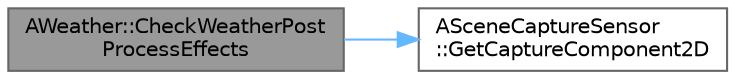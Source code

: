 digraph "AWeather::CheckWeatherPostProcessEffects"
{
 // INTERACTIVE_SVG=YES
 // LATEX_PDF_SIZE
  bgcolor="transparent";
  edge [fontname=Helvetica,fontsize=10,labelfontname=Helvetica,labelfontsize=10];
  node [fontname=Helvetica,fontsize=10,shape=box,height=0.2,width=0.4];
  rankdir="LR";
  Node1 [id="Node000001",label="AWeather::CheckWeatherPost\lProcessEffects",height=0.2,width=0.4,color="gray40", fillcolor="grey60", style="filled", fontcolor="black",tooltip=" "];
  Node1 -> Node2 [id="edge1_Node000001_Node000002",color="steelblue1",style="solid",tooltip=" "];
  Node2 [id="Node000002",label="ASceneCaptureSensor\l::GetCaptureComponent2D",height=0.2,width=0.4,color="grey40", fillcolor="white", style="filled",URL="$d4/d60/classASceneCaptureSensor.html#a6abb372aa02dac0b573a671ccc74714d",tooltip=" "];
}
